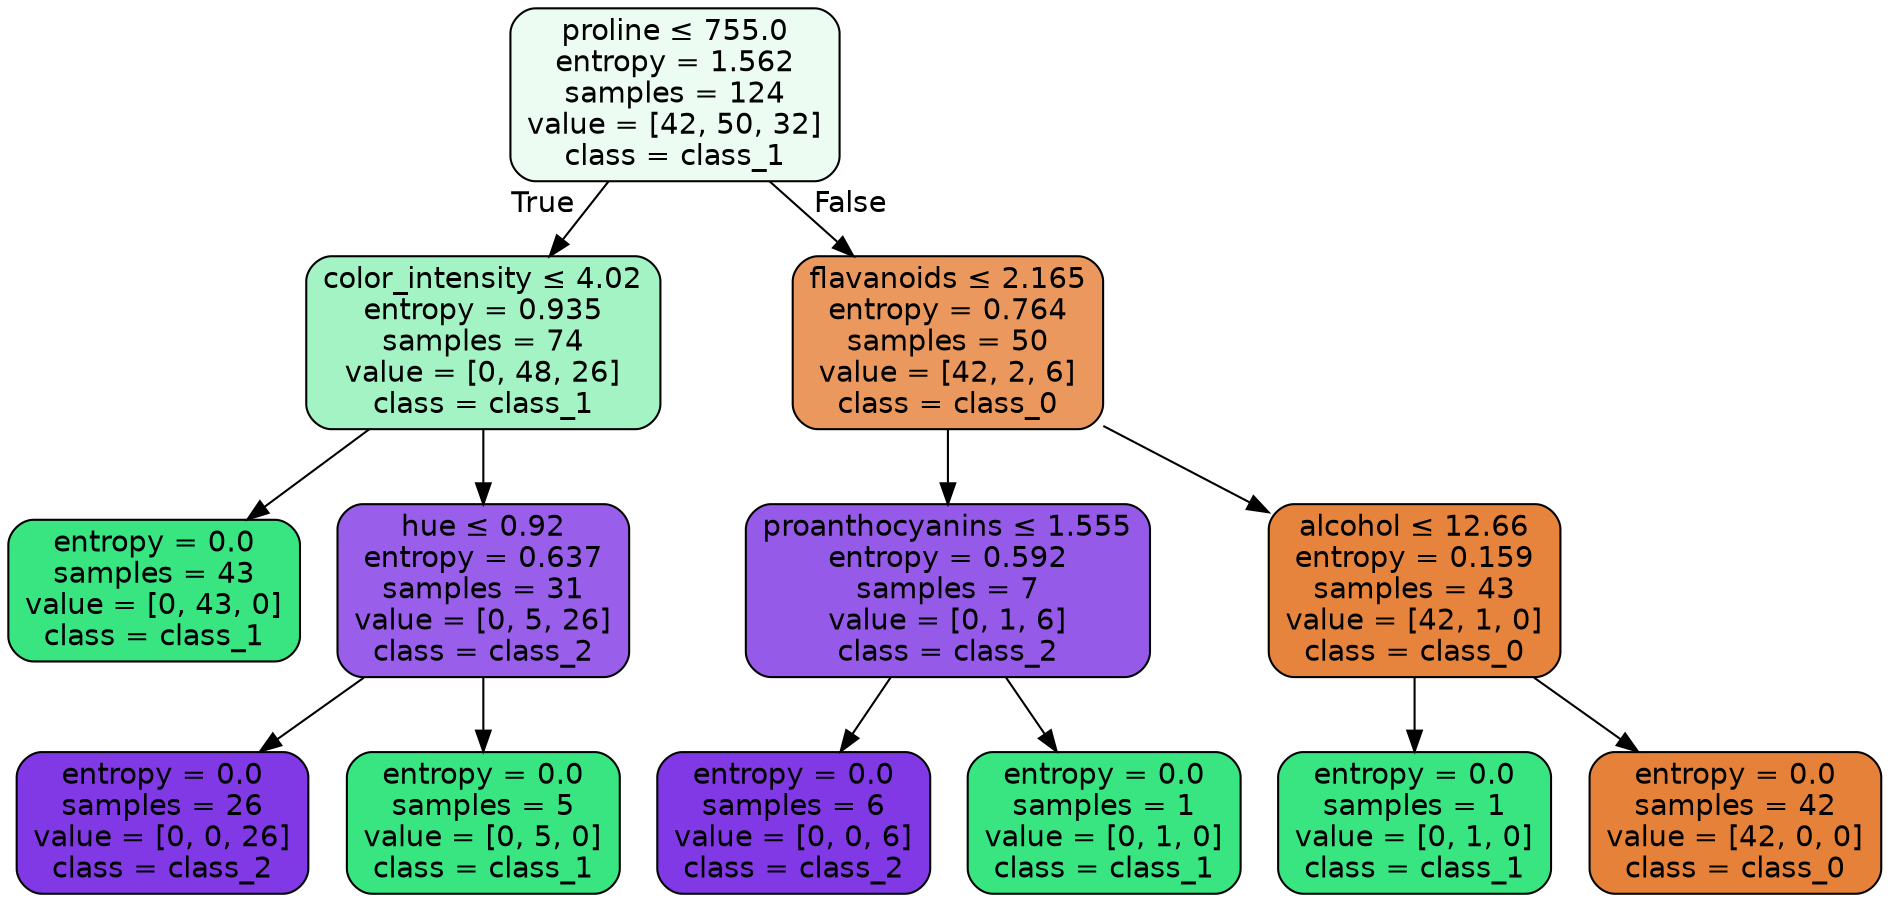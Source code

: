 digraph Tree {
node [shape=box, style="filled, rounded", color="black", fontname=helvetica] ;
edge [fontname=helvetica] ;
0 [label=<proline &le; 755.0<br/>entropy = 1.562<br/>samples = 124<br/>value = [42, 50, 32]<br/>class = class_1>, fillcolor="#ecfcf3"] ;
1 [label=<color_intensity &le; 4.02<br/>entropy = 0.935<br/>samples = 74<br/>value = [0, 48, 26]<br/>class = class_1>, fillcolor="#a4f3c5"] ;
0 -> 1 [labeldistance=2.5, labelangle=45, headlabel="True"] ;
2 [label=<entropy = 0.0<br/>samples = 43<br/>value = [0, 43, 0]<br/>class = class_1>, fillcolor="#39e581"] ;
1 -> 2 ;
3 [label=<hue &le; 0.92<br/>entropy = 0.637<br/>samples = 31<br/>value = [0, 5, 26]<br/>class = class_2>, fillcolor="#995fea"] ;
1 -> 3 ;
4 [label=<entropy = 0.0<br/>samples = 26<br/>value = [0, 0, 26]<br/>class = class_2>, fillcolor="#8139e5"] ;
3 -> 4 ;
5 [label=<entropy = 0.0<br/>samples = 5<br/>value = [0, 5, 0]<br/>class = class_1>, fillcolor="#39e581"] ;
3 -> 5 ;
6 [label=<flavanoids &le; 2.165<br/>entropy = 0.764<br/>samples = 50<br/>value = [42, 2, 6]<br/>class = class_0>, fillcolor="#ea985d"] ;
0 -> 6 [labeldistance=2.5, labelangle=-45, headlabel="False"] ;
7 [label=<proanthocyanins &le; 1.555<br/>entropy = 0.592<br/>samples = 7<br/>value = [0, 1, 6]<br/>class = class_2>, fillcolor="#965ae9"] ;
6 -> 7 ;
8 [label=<entropy = 0.0<br/>samples = 6<br/>value = [0, 0, 6]<br/>class = class_2>, fillcolor="#8139e5"] ;
7 -> 8 ;
9 [label=<entropy = 0.0<br/>samples = 1<br/>value = [0, 1, 0]<br/>class = class_1>, fillcolor="#39e581"] ;
7 -> 9 ;
10 [label=<alcohol &le; 12.66<br/>entropy = 0.159<br/>samples = 43<br/>value = [42, 1, 0]<br/>class = class_0>, fillcolor="#e6843e"] ;
6 -> 10 ;
11 [label=<entropy = 0.0<br/>samples = 1<br/>value = [0, 1, 0]<br/>class = class_1>, fillcolor="#39e581"] ;
10 -> 11 ;
12 [label=<entropy = 0.0<br/>samples = 42<br/>value = [42, 0, 0]<br/>class = class_0>, fillcolor="#e58139"] ;
10 -> 12 ;
}